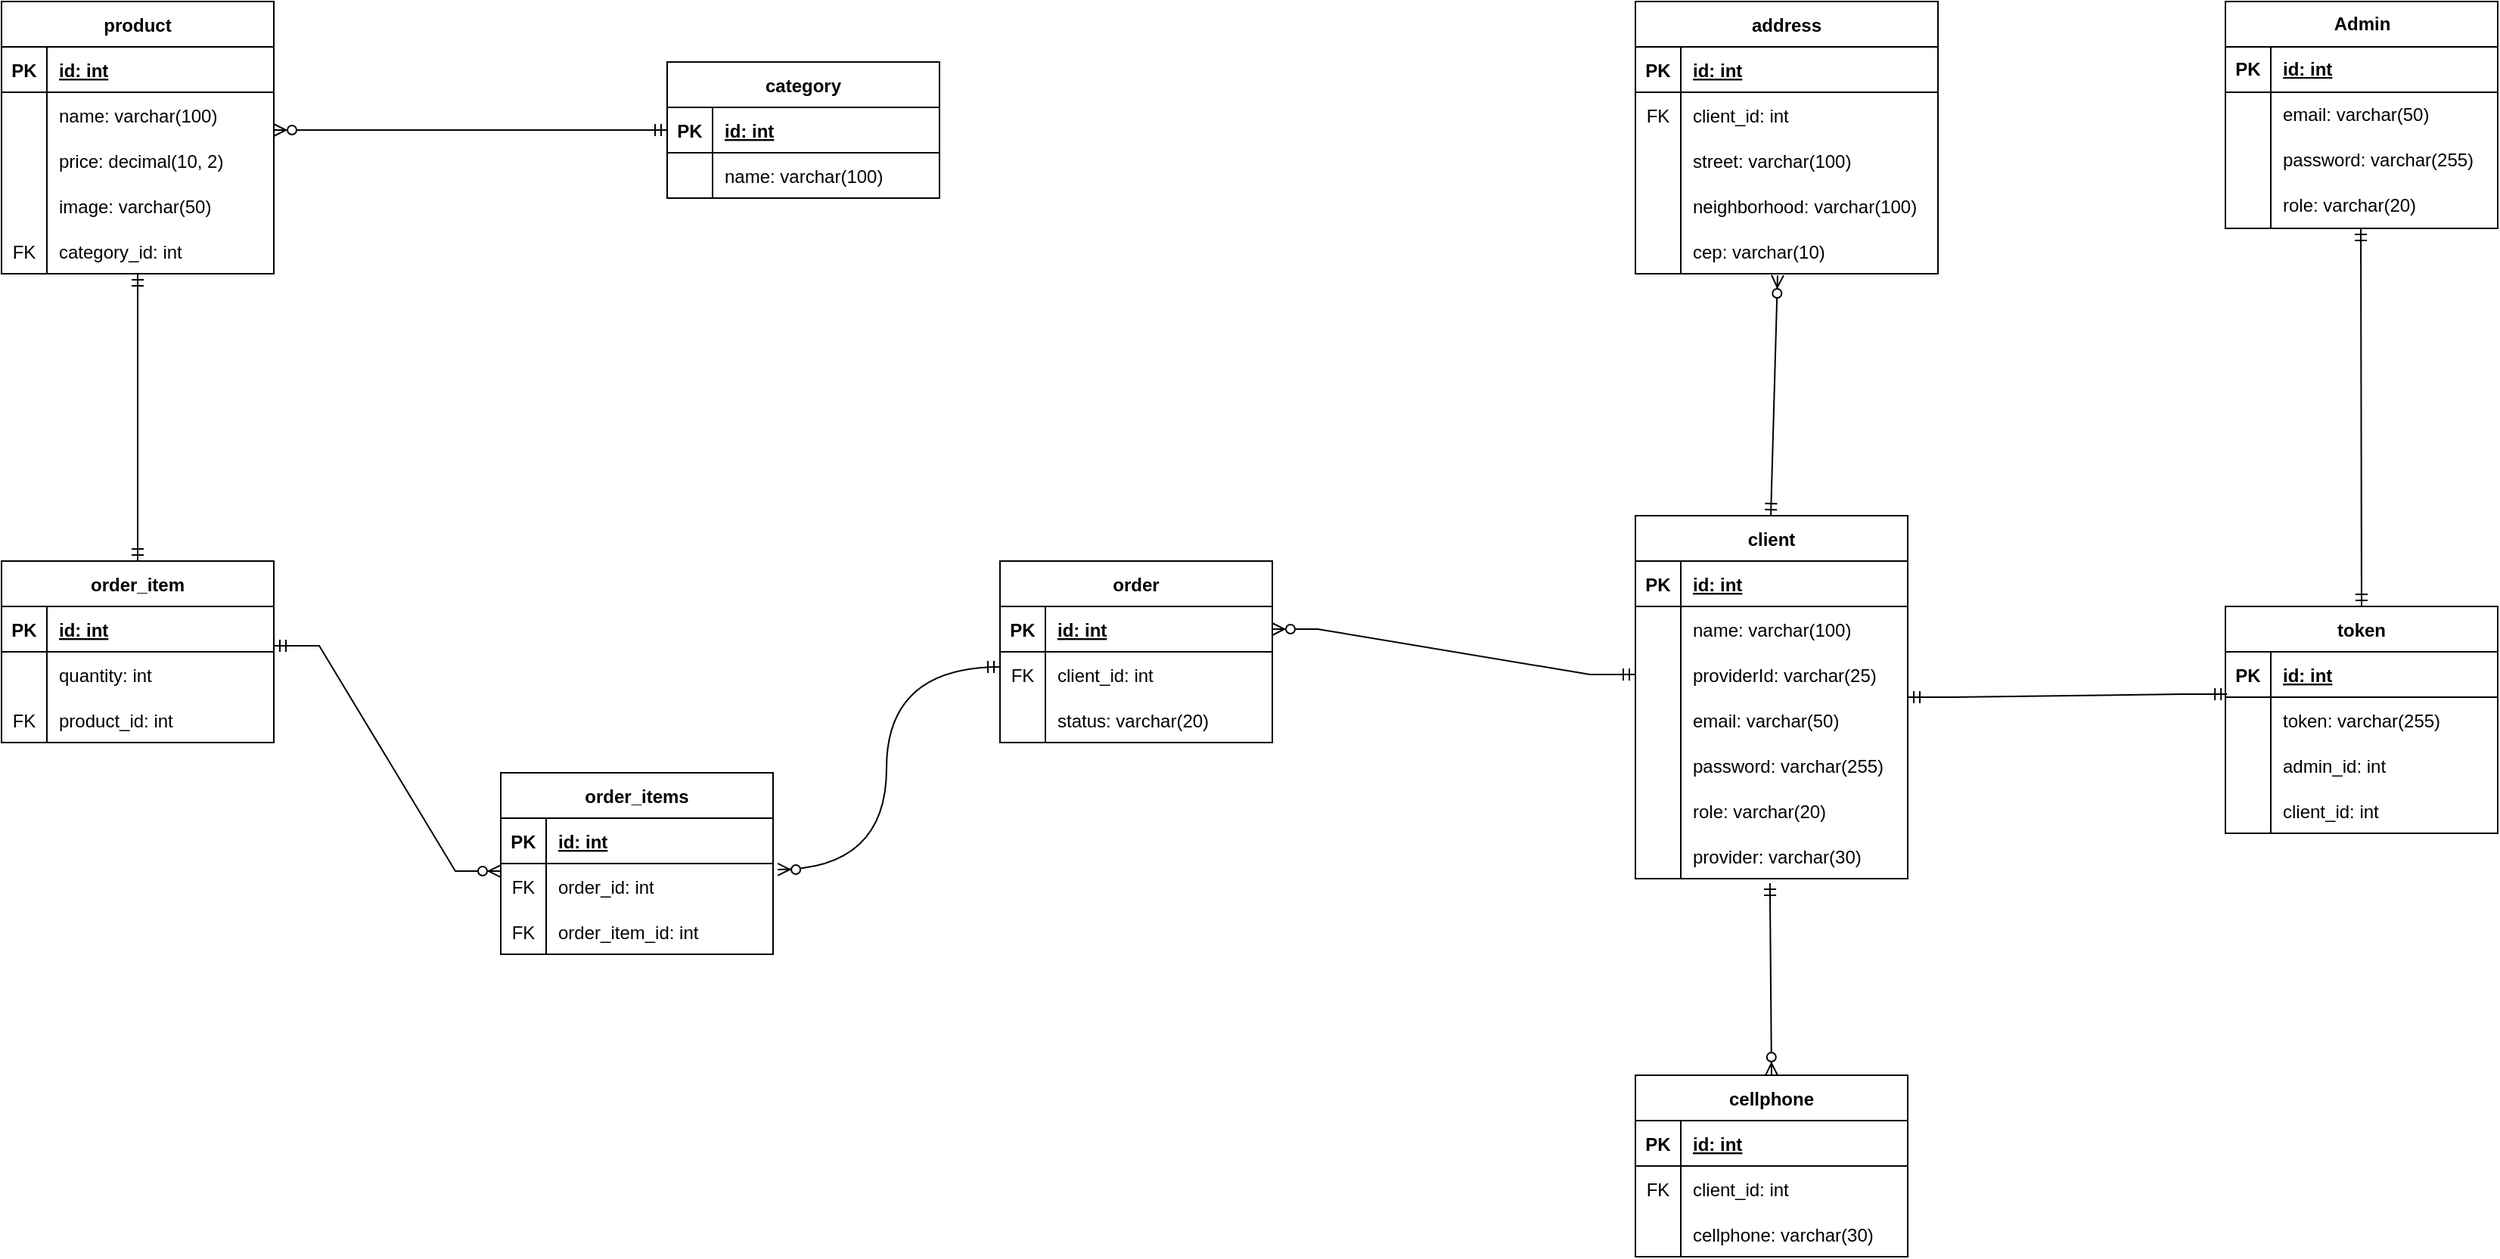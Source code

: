 <mxfile version="21.0.7" type="device"><diagram name="Page-1" id="gezLoNhb-tjD5XH3WzKL"><mxGraphModel dx="2074" dy="797" grid="1" gridSize="10" guides="1" tooltips="1" connect="1" arrows="1" fold="1" page="1" pageScale="1" pageWidth="850" pageHeight="1100" math="0" shadow="0"><root><mxCell id="0"/><mxCell id="1" parent="0"/><mxCell id="jkJOTehZVfetr9WeZ3uj-1" value="product" style="shape=table;startSize=30;container=1;collapsible=1;childLayout=tableLayout;fixedRows=1;rowLines=0;fontStyle=1;align=center;resizeLast=1;" parent="1" vertex="1"><mxGeometry x="90" y="50" width="180" height="180" as="geometry"/></mxCell><mxCell id="jkJOTehZVfetr9WeZ3uj-2" value="" style="shape=tableRow;horizontal=0;startSize=0;swimlaneHead=0;swimlaneBody=0;fillColor=none;collapsible=0;dropTarget=0;points=[[0,0.5],[1,0.5]];portConstraint=eastwest;top=0;left=0;right=0;bottom=1;" parent="jkJOTehZVfetr9WeZ3uj-1" vertex="1"><mxGeometry y="30" width="180" height="30" as="geometry"/></mxCell><mxCell id="jkJOTehZVfetr9WeZ3uj-3" value="PK" style="shape=partialRectangle;connectable=0;fillColor=none;top=0;left=0;bottom=0;right=0;fontStyle=1;overflow=hidden;" parent="jkJOTehZVfetr9WeZ3uj-2" vertex="1"><mxGeometry width="30" height="30" as="geometry"><mxRectangle width="30" height="30" as="alternateBounds"/></mxGeometry></mxCell><mxCell id="jkJOTehZVfetr9WeZ3uj-4" value="id: int" style="shape=partialRectangle;connectable=0;fillColor=none;top=0;left=0;bottom=0;right=0;align=left;spacingLeft=6;fontStyle=5;overflow=hidden;" parent="jkJOTehZVfetr9WeZ3uj-2" vertex="1"><mxGeometry x="30" width="150" height="30" as="geometry"><mxRectangle width="150" height="30" as="alternateBounds"/></mxGeometry></mxCell><mxCell id="jkJOTehZVfetr9WeZ3uj-5" value="" style="shape=tableRow;horizontal=0;startSize=0;swimlaneHead=0;swimlaneBody=0;fillColor=none;collapsible=0;dropTarget=0;points=[[0,0.5],[1,0.5]];portConstraint=eastwest;top=0;left=0;right=0;bottom=0;" parent="jkJOTehZVfetr9WeZ3uj-1" vertex="1"><mxGeometry y="60" width="180" height="30" as="geometry"/></mxCell><mxCell id="jkJOTehZVfetr9WeZ3uj-6" value="" style="shape=partialRectangle;connectable=0;fillColor=none;top=0;left=0;bottom=0;right=0;editable=1;overflow=hidden;" parent="jkJOTehZVfetr9WeZ3uj-5" vertex="1"><mxGeometry width="30" height="30" as="geometry"><mxRectangle width="30" height="30" as="alternateBounds"/></mxGeometry></mxCell><mxCell id="jkJOTehZVfetr9WeZ3uj-7" value="name: varchar(100)" style="shape=partialRectangle;connectable=0;fillColor=none;top=0;left=0;bottom=0;right=0;align=left;spacingLeft=6;overflow=hidden;" parent="jkJOTehZVfetr9WeZ3uj-5" vertex="1"><mxGeometry x="30" width="150" height="30" as="geometry"><mxRectangle width="150" height="30" as="alternateBounds"/></mxGeometry></mxCell><mxCell id="jkJOTehZVfetr9WeZ3uj-8" value="" style="shape=tableRow;horizontal=0;startSize=0;swimlaneHead=0;swimlaneBody=0;fillColor=none;collapsible=0;dropTarget=0;points=[[0,0.5],[1,0.5]];portConstraint=eastwest;top=0;left=0;right=0;bottom=0;" parent="jkJOTehZVfetr9WeZ3uj-1" vertex="1"><mxGeometry y="90" width="180" height="30" as="geometry"/></mxCell><mxCell id="jkJOTehZVfetr9WeZ3uj-9" value="" style="shape=partialRectangle;connectable=0;fillColor=none;top=0;left=0;bottom=0;right=0;editable=1;overflow=hidden;" parent="jkJOTehZVfetr9WeZ3uj-8" vertex="1"><mxGeometry width="30" height="30" as="geometry"><mxRectangle width="30" height="30" as="alternateBounds"/></mxGeometry></mxCell><mxCell id="jkJOTehZVfetr9WeZ3uj-10" value="price: decimal(10, 2)" style="shape=partialRectangle;connectable=0;fillColor=none;top=0;left=0;bottom=0;right=0;align=left;spacingLeft=6;overflow=hidden;" parent="jkJOTehZVfetr9WeZ3uj-8" vertex="1"><mxGeometry x="30" width="150" height="30" as="geometry"><mxRectangle width="150" height="30" as="alternateBounds"/></mxGeometry></mxCell><mxCell id="jkJOTehZVfetr9WeZ3uj-11" value="" style="shape=tableRow;horizontal=0;startSize=0;swimlaneHead=0;swimlaneBody=0;fillColor=none;collapsible=0;dropTarget=0;points=[[0,0.5],[1,0.5]];portConstraint=eastwest;top=0;left=0;right=0;bottom=0;" parent="jkJOTehZVfetr9WeZ3uj-1" vertex="1"><mxGeometry y="120" width="180" height="30" as="geometry"/></mxCell><mxCell id="jkJOTehZVfetr9WeZ3uj-12" value="" style="shape=partialRectangle;connectable=0;fillColor=none;top=0;left=0;bottom=0;right=0;editable=1;overflow=hidden;" parent="jkJOTehZVfetr9WeZ3uj-11" vertex="1"><mxGeometry width="30" height="30" as="geometry"><mxRectangle width="30" height="30" as="alternateBounds"/></mxGeometry></mxCell><mxCell id="jkJOTehZVfetr9WeZ3uj-13" value="image: varchar(50)" style="shape=partialRectangle;connectable=0;fillColor=none;top=0;left=0;bottom=0;right=0;align=left;spacingLeft=6;overflow=hidden;" parent="jkJOTehZVfetr9WeZ3uj-11" vertex="1"><mxGeometry x="30" width="150" height="30" as="geometry"><mxRectangle width="150" height="30" as="alternateBounds"/></mxGeometry></mxCell><mxCell id="jkJOTehZVfetr9WeZ3uj-195" value="" style="shape=tableRow;horizontal=0;startSize=0;swimlaneHead=0;swimlaneBody=0;fillColor=none;collapsible=0;dropTarget=0;points=[[0,0.5],[1,0.5]];portConstraint=eastwest;top=0;left=0;right=0;bottom=0;" parent="jkJOTehZVfetr9WeZ3uj-1" vertex="1"><mxGeometry y="150" width="180" height="30" as="geometry"/></mxCell><mxCell id="jkJOTehZVfetr9WeZ3uj-196" value="FK" style="shape=partialRectangle;connectable=0;fillColor=none;top=0;left=0;bottom=0;right=0;fontStyle=0;overflow=hidden;" parent="jkJOTehZVfetr9WeZ3uj-195" vertex="1"><mxGeometry width="30" height="30" as="geometry"><mxRectangle width="30" height="30" as="alternateBounds"/></mxGeometry></mxCell><mxCell id="jkJOTehZVfetr9WeZ3uj-197" value="category_id: int" style="shape=partialRectangle;connectable=0;fillColor=none;top=0;left=0;bottom=0;right=0;align=left;spacingLeft=6;fontStyle=0;overflow=hidden;" parent="jkJOTehZVfetr9WeZ3uj-195" vertex="1"><mxGeometry x="30" width="150" height="30" as="geometry"><mxRectangle width="150" height="30" as="alternateBounds"/></mxGeometry></mxCell><mxCell id="jkJOTehZVfetr9WeZ3uj-42" value="category" style="shape=table;startSize=30;container=1;collapsible=1;childLayout=tableLayout;fixedRows=1;rowLines=0;fontStyle=1;align=center;resizeLast=1;" parent="1" vertex="1"><mxGeometry x="530" y="90" width="180" height="90" as="geometry"/></mxCell><mxCell id="jkJOTehZVfetr9WeZ3uj-43" value="" style="shape=tableRow;horizontal=0;startSize=0;swimlaneHead=0;swimlaneBody=0;fillColor=none;collapsible=0;dropTarget=0;points=[[0,0.5],[1,0.5]];portConstraint=eastwest;top=0;left=0;right=0;bottom=1;" parent="jkJOTehZVfetr9WeZ3uj-42" vertex="1"><mxGeometry y="30" width="180" height="30" as="geometry"/></mxCell><mxCell id="jkJOTehZVfetr9WeZ3uj-44" value="PK" style="shape=partialRectangle;connectable=0;fillColor=none;top=0;left=0;bottom=0;right=0;fontStyle=1;overflow=hidden;" parent="jkJOTehZVfetr9WeZ3uj-43" vertex="1"><mxGeometry width="30" height="30" as="geometry"><mxRectangle width="30" height="30" as="alternateBounds"/></mxGeometry></mxCell><mxCell id="jkJOTehZVfetr9WeZ3uj-45" value="id: int" style="shape=partialRectangle;connectable=0;fillColor=none;top=0;left=0;bottom=0;right=0;align=left;spacingLeft=6;fontStyle=5;overflow=hidden;" parent="jkJOTehZVfetr9WeZ3uj-43" vertex="1"><mxGeometry x="30" width="150" height="30" as="geometry"><mxRectangle width="150" height="30" as="alternateBounds"/></mxGeometry></mxCell><mxCell id="jkJOTehZVfetr9WeZ3uj-46" value="" style="shape=tableRow;horizontal=0;startSize=0;swimlaneHead=0;swimlaneBody=0;fillColor=none;collapsible=0;dropTarget=0;points=[[0,0.5],[1,0.5]];portConstraint=eastwest;top=0;left=0;right=0;bottom=0;" parent="jkJOTehZVfetr9WeZ3uj-42" vertex="1"><mxGeometry y="60" width="180" height="30" as="geometry"/></mxCell><mxCell id="jkJOTehZVfetr9WeZ3uj-47" value="" style="shape=partialRectangle;connectable=0;fillColor=none;top=0;left=0;bottom=0;right=0;editable=1;overflow=hidden;" parent="jkJOTehZVfetr9WeZ3uj-46" vertex="1"><mxGeometry width="30" height="30" as="geometry"><mxRectangle width="30" height="30" as="alternateBounds"/></mxGeometry></mxCell><mxCell id="jkJOTehZVfetr9WeZ3uj-48" value="name: varchar(100)" style="shape=partialRectangle;connectable=0;fillColor=none;top=0;left=0;bottom=0;right=0;align=left;spacingLeft=6;overflow=hidden;" parent="jkJOTehZVfetr9WeZ3uj-46" vertex="1"><mxGeometry x="30" width="150" height="30" as="geometry"><mxRectangle width="150" height="30" as="alternateBounds"/></mxGeometry></mxCell><mxCell id="jkJOTehZVfetr9WeZ3uj-93" value="order_item" style="shape=table;startSize=30;container=1;collapsible=1;childLayout=tableLayout;fixedRows=1;rowLines=0;fontStyle=1;align=center;resizeLast=1;" parent="1" vertex="1"><mxGeometry x="90" y="420" width="180" height="120" as="geometry"/></mxCell><mxCell id="jkJOTehZVfetr9WeZ3uj-94" value="" style="shape=tableRow;horizontal=0;startSize=0;swimlaneHead=0;swimlaneBody=0;fillColor=none;collapsible=0;dropTarget=0;points=[[0,0.5],[1,0.5]];portConstraint=eastwest;top=0;left=0;right=0;bottom=1;" parent="jkJOTehZVfetr9WeZ3uj-93" vertex="1"><mxGeometry y="30" width="180" height="30" as="geometry"/></mxCell><mxCell id="jkJOTehZVfetr9WeZ3uj-95" value="PK" style="shape=partialRectangle;connectable=0;fillColor=none;top=0;left=0;bottom=0;right=0;fontStyle=1;overflow=hidden;" parent="jkJOTehZVfetr9WeZ3uj-94" vertex="1"><mxGeometry width="30" height="30" as="geometry"><mxRectangle width="30" height="30" as="alternateBounds"/></mxGeometry></mxCell><mxCell id="jkJOTehZVfetr9WeZ3uj-96" value="id: int" style="shape=partialRectangle;connectable=0;fillColor=none;top=0;left=0;bottom=0;right=0;align=left;spacingLeft=6;fontStyle=5;overflow=hidden;" parent="jkJOTehZVfetr9WeZ3uj-94" vertex="1"><mxGeometry x="30" width="150" height="30" as="geometry"><mxRectangle width="150" height="30" as="alternateBounds"/></mxGeometry></mxCell><mxCell id="jkJOTehZVfetr9WeZ3uj-97" value="" style="shape=tableRow;horizontal=0;startSize=0;swimlaneHead=0;swimlaneBody=0;fillColor=none;collapsible=0;dropTarget=0;points=[[0,0.5],[1,0.5]];portConstraint=eastwest;top=0;left=0;right=0;bottom=0;" parent="jkJOTehZVfetr9WeZ3uj-93" vertex="1"><mxGeometry y="60" width="180" height="30" as="geometry"/></mxCell><mxCell id="jkJOTehZVfetr9WeZ3uj-98" value="" style="shape=partialRectangle;connectable=0;fillColor=none;top=0;left=0;bottom=0;right=0;editable=1;overflow=hidden;" parent="jkJOTehZVfetr9WeZ3uj-97" vertex="1"><mxGeometry width="30" height="30" as="geometry"><mxRectangle width="30" height="30" as="alternateBounds"/></mxGeometry></mxCell><mxCell id="jkJOTehZVfetr9WeZ3uj-99" value="quantity: int" style="shape=partialRectangle;connectable=0;fillColor=none;top=0;left=0;bottom=0;right=0;align=left;spacingLeft=6;overflow=hidden;" parent="jkJOTehZVfetr9WeZ3uj-97" vertex="1"><mxGeometry x="30" width="150" height="30" as="geometry"><mxRectangle width="150" height="30" as="alternateBounds"/></mxGeometry></mxCell><mxCell id="jkJOTehZVfetr9WeZ3uj-100" value="" style="shape=tableRow;horizontal=0;startSize=0;swimlaneHead=0;swimlaneBody=0;fillColor=none;collapsible=0;dropTarget=0;points=[[0,0.5],[1,0.5]];portConstraint=eastwest;top=0;left=0;right=0;bottom=0;" parent="jkJOTehZVfetr9WeZ3uj-93" vertex="1"><mxGeometry y="90" width="180" height="30" as="geometry"/></mxCell><mxCell id="jkJOTehZVfetr9WeZ3uj-101" value="FK" style="shape=partialRectangle;connectable=0;fillColor=none;top=0;left=0;bottom=0;right=0;editable=1;overflow=hidden;" parent="jkJOTehZVfetr9WeZ3uj-100" vertex="1"><mxGeometry width="30" height="30" as="geometry"><mxRectangle width="30" height="30" as="alternateBounds"/></mxGeometry></mxCell><mxCell id="jkJOTehZVfetr9WeZ3uj-102" value="product_id: int" style="shape=partialRectangle;connectable=0;fillColor=none;top=0;left=0;bottom=0;right=0;align=left;spacingLeft=6;overflow=hidden;" parent="jkJOTehZVfetr9WeZ3uj-100" vertex="1"><mxGeometry x="30" width="150" height="30" as="geometry"><mxRectangle width="150" height="30" as="alternateBounds"/></mxGeometry></mxCell><mxCell id="jkJOTehZVfetr9WeZ3uj-106" value="" style="fontSize=12;html=1;endArrow=ERmandOne;startArrow=ERmandOne;rounded=0;entryX=0.5;entryY=0;entryDx=0;entryDy=0;" parent="1" target="jkJOTehZVfetr9WeZ3uj-93" edge="1"><mxGeometry width="100" height="100" relative="1" as="geometry"><mxPoint x="180" y="230" as="sourcePoint"/><mxPoint x="210" y="360" as="targetPoint"/></mxGeometry></mxCell><mxCell id="jkJOTehZVfetr9WeZ3uj-107" value="order" style="shape=table;startSize=30;container=1;collapsible=1;childLayout=tableLayout;fixedRows=1;rowLines=0;fontStyle=1;align=center;resizeLast=1;" parent="1" vertex="1"><mxGeometry x="750" y="420" width="180" height="120" as="geometry"/></mxCell><mxCell id="jkJOTehZVfetr9WeZ3uj-108" value="" style="shape=tableRow;horizontal=0;startSize=0;swimlaneHead=0;swimlaneBody=0;fillColor=none;collapsible=0;dropTarget=0;points=[[0,0.5],[1,0.5]];portConstraint=eastwest;top=0;left=0;right=0;bottom=1;" parent="jkJOTehZVfetr9WeZ3uj-107" vertex="1"><mxGeometry y="30" width="180" height="30" as="geometry"/></mxCell><mxCell id="jkJOTehZVfetr9WeZ3uj-109" value="PK" style="shape=partialRectangle;connectable=0;fillColor=none;top=0;left=0;bottom=0;right=0;fontStyle=1;overflow=hidden;" parent="jkJOTehZVfetr9WeZ3uj-108" vertex="1"><mxGeometry width="30" height="30" as="geometry"><mxRectangle width="30" height="30" as="alternateBounds"/></mxGeometry></mxCell><mxCell id="jkJOTehZVfetr9WeZ3uj-110" value="id: int" style="shape=partialRectangle;connectable=0;fillColor=none;top=0;left=0;bottom=0;right=0;align=left;spacingLeft=6;fontStyle=5;overflow=hidden;" parent="jkJOTehZVfetr9WeZ3uj-108" vertex="1"><mxGeometry x="30" width="150" height="30" as="geometry"><mxRectangle width="150" height="30" as="alternateBounds"/></mxGeometry></mxCell><mxCell id="jkJOTehZVfetr9WeZ3uj-111" value="" style="shape=tableRow;horizontal=0;startSize=0;swimlaneHead=0;swimlaneBody=0;fillColor=none;collapsible=0;dropTarget=0;points=[[0,0.5],[1,0.5]];portConstraint=eastwest;top=0;left=0;right=0;bottom=0;" parent="jkJOTehZVfetr9WeZ3uj-107" vertex="1"><mxGeometry y="60" width="180" height="30" as="geometry"/></mxCell><mxCell id="jkJOTehZVfetr9WeZ3uj-112" value="FK" style="shape=partialRectangle;connectable=0;fillColor=none;top=0;left=0;bottom=0;right=0;editable=1;overflow=hidden;" parent="jkJOTehZVfetr9WeZ3uj-111" vertex="1"><mxGeometry width="30" height="30" as="geometry"><mxRectangle width="30" height="30" as="alternateBounds"/></mxGeometry></mxCell><mxCell id="jkJOTehZVfetr9WeZ3uj-113" value="client_id: int" style="shape=partialRectangle;connectable=0;fillColor=none;top=0;left=0;bottom=0;right=0;align=left;spacingLeft=6;overflow=hidden;" parent="jkJOTehZVfetr9WeZ3uj-111" vertex="1"><mxGeometry x="30" width="150" height="30" as="geometry"><mxRectangle width="150" height="30" as="alternateBounds"/></mxGeometry></mxCell><mxCell id="jkJOTehZVfetr9WeZ3uj-114" value="" style="shape=tableRow;horizontal=0;startSize=0;swimlaneHead=0;swimlaneBody=0;fillColor=none;collapsible=0;dropTarget=0;points=[[0,0.5],[1,0.5]];portConstraint=eastwest;top=0;left=0;right=0;bottom=0;" parent="jkJOTehZVfetr9WeZ3uj-107" vertex="1"><mxGeometry y="90" width="180" height="30" as="geometry"/></mxCell><mxCell id="jkJOTehZVfetr9WeZ3uj-115" value="" style="shape=partialRectangle;connectable=0;fillColor=none;top=0;left=0;bottom=0;right=0;editable=1;overflow=hidden;" parent="jkJOTehZVfetr9WeZ3uj-114" vertex="1"><mxGeometry width="30" height="30" as="geometry"><mxRectangle width="30" height="30" as="alternateBounds"/></mxGeometry></mxCell><mxCell id="jkJOTehZVfetr9WeZ3uj-116" value="status: varchar(20)" style="shape=partialRectangle;connectable=0;fillColor=none;top=0;left=0;bottom=0;right=0;align=left;spacingLeft=6;overflow=hidden;" parent="jkJOTehZVfetr9WeZ3uj-114" vertex="1"><mxGeometry x="30" width="150" height="30" as="geometry"><mxRectangle width="150" height="30" as="alternateBounds"/></mxGeometry></mxCell><mxCell id="jkJOTehZVfetr9WeZ3uj-123" value="" style="fontSize=12;html=1;endArrow=ERzeroToMany;startArrow=ERmandOne;rounded=0;exitX=0;exitY=0.5;exitDx=0;exitDy=0;" parent="1" source="jkJOTehZVfetr9WeZ3uj-43" edge="1"><mxGeometry width="100" height="100" relative="1" as="geometry"><mxPoint x="390" y="200" as="sourcePoint"/><mxPoint x="270" y="135" as="targetPoint"/></mxGeometry></mxCell><mxCell id="jkJOTehZVfetr9WeZ3uj-124" value="order_items" style="shape=table;startSize=30;container=1;collapsible=1;childLayout=tableLayout;fixedRows=1;rowLines=0;fontStyle=1;align=center;resizeLast=1;" parent="1" vertex="1"><mxGeometry x="420" y="560" width="180" height="120" as="geometry"/></mxCell><mxCell id="jkJOTehZVfetr9WeZ3uj-125" value="" style="shape=tableRow;horizontal=0;startSize=0;swimlaneHead=0;swimlaneBody=0;fillColor=none;collapsible=0;dropTarget=0;points=[[0,0.5],[1,0.5]];portConstraint=eastwest;top=0;left=0;right=0;bottom=1;" parent="jkJOTehZVfetr9WeZ3uj-124" vertex="1"><mxGeometry y="30" width="180" height="30" as="geometry"/></mxCell><mxCell id="jkJOTehZVfetr9WeZ3uj-126" value="PK" style="shape=partialRectangle;connectable=0;fillColor=none;top=0;left=0;bottom=0;right=0;fontStyle=1;overflow=hidden;" parent="jkJOTehZVfetr9WeZ3uj-125" vertex="1"><mxGeometry width="30" height="30" as="geometry"><mxRectangle width="30" height="30" as="alternateBounds"/></mxGeometry></mxCell><mxCell id="jkJOTehZVfetr9WeZ3uj-127" value="id: int" style="shape=partialRectangle;connectable=0;fillColor=none;top=0;left=0;bottom=0;right=0;align=left;spacingLeft=6;fontStyle=5;overflow=hidden;" parent="jkJOTehZVfetr9WeZ3uj-125" vertex="1"><mxGeometry x="30" width="150" height="30" as="geometry"><mxRectangle width="150" height="30" as="alternateBounds"/></mxGeometry></mxCell><mxCell id="jkJOTehZVfetr9WeZ3uj-128" value="" style="shape=tableRow;horizontal=0;startSize=0;swimlaneHead=0;swimlaneBody=0;fillColor=none;collapsible=0;dropTarget=0;points=[[0,0.5],[1,0.5]];portConstraint=eastwest;top=0;left=0;right=0;bottom=0;" parent="jkJOTehZVfetr9WeZ3uj-124" vertex="1"><mxGeometry y="60" width="180" height="30" as="geometry"/></mxCell><mxCell id="jkJOTehZVfetr9WeZ3uj-129" value="FK" style="shape=partialRectangle;connectable=0;fillColor=none;top=0;left=0;bottom=0;right=0;editable=1;overflow=hidden;" parent="jkJOTehZVfetr9WeZ3uj-128" vertex="1"><mxGeometry width="30" height="30" as="geometry"><mxRectangle width="30" height="30" as="alternateBounds"/></mxGeometry></mxCell><mxCell id="jkJOTehZVfetr9WeZ3uj-130" value="order_id: int" style="shape=partialRectangle;connectable=0;fillColor=none;top=0;left=0;bottom=0;right=0;align=left;spacingLeft=6;overflow=hidden;" parent="jkJOTehZVfetr9WeZ3uj-128" vertex="1"><mxGeometry x="30" width="150" height="30" as="geometry"><mxRectangle width="150" height="30" as="alternateBounds"/></mxGeometry></mxCell><mxCell id="jkJOTehZVfetr9WeZ3uj-131" value="" style="shape=tableRow;horizontal=0;startSize=0;swimlaneHead=0;swimlaneBody=0;fillColor=none;collapsible=0;dropTarget=0;points=[[0,0.5],[1,0.5]];portConstraint=eastwest;top=0;left=0;right=0;bottom=0;" parent="jkJOTehZVfetr9WeZ3uj-124" vertex="1"><mxGeometry y="90" width="180" height="30" as="geometry"/></mxCell><mxCell id="jkJOTehZVfetr9WeZ3uj-132" value="FK" style="shape=partialRectangle;connectable=0;fillColor=none;top=0;left=0;bottom=0;right=0;editable=1;overflow=hidden;" parent="jkJOTehZVfetr9WeZ3uj-131" vertex="1"><mxGeometry width="30" height="30" as="geometry"><mxRectangle width="30" height="30" as="alternateBounds"/></mxGeometry></mxCell><mxCell id="jkJOTehZVfetr9WeZ3uj-133" value="order_item_id: int" style="shape=partialRectangle;connectable=0;fillColor=none;top=0;left=0;bottom=0;right=0;align=left;spacingLeft=6;overflow=hidden;" parent="jkJOTehZVfetr9WeZ3uj-131" vertex="1"><mxGeometry x="30" width="150" height="30" as="geometry"><mxRectangle width="150" height="30" as="alternateBounds"/></mxGeometry></mxCell><mxCell id="jkJOTehZVfetr9WeZ3uj-137" value="" style="edgeStyle=entityRelationEdgeStyle;fontSize=12;html=1;endArrow=ERzeroToMany;startArrow=ERmandOne;rounded=0;entryX=0;entryY=0.167;entryDx=0;entryDy=0;entryPerimeter=0;exitX=1;exitY=-0.133;exitDx=0;exitDy=0;exitPerimeter=0;" parent="1" source="jkJOTehZVfetr9WeZ3uj-97" target="jkJOTehZVfetr9WeZ3uj-128" edge="1"><mxGeometry width="100" height="100" relative="1" as="geometry"><mxPoint x="310" y="480" as="sourcePoint"/><mxPoint x="370" y="380" as="targetPoint"/></mxGeometry></mxCell><mxCell id="jkJOTehZVfetr9WeZ3uj-139" value="client" style="shape=table;startSize=30;container=1;collapsible=1;childLayout=tableLayout;fixedRows=1;rowLines=0;fontStyle=1;align=center;resizeLast=1;" parent="1" vertex="1"><mxGeometry x="1170" y="390" width="180" height="240" as="geometry"/></mxCell><mxCell id="jkJOTehZVfetr9WeZ3uj-140" value="" style="shape=tableRow;horizontal=0;startSize=0;swimlaneHead=0;swimlaneBody=0;fillColor=none;collapsible=0;dropTarget=0;points=[[0,0.5],[1,0.5]];portConstraint=eastwest;top=0;left=0;right=0;bottom=1;" parent="jkJOTehZVfetr9WeZ3uj-139" vertex="1"><mxGeometry y="30" width="180" height="30" as="geometry"/></mxCell><mxCell id="jkJOTehZVfetr9WeZ3uj-141" value="PK" style="shape=partialRectangle;connectable=0;fillColor=none;top=0;left=0;bottom=0;right=0;fontStyle=1;overflow=hidden;" parent="jkJOTehZVfetr9WeZ3uj-140" vertex="1"><mxGeometry width="30" height="30" as="geometry"><mxRectangle width="30" height="30" as="alternateBounds"/></mxGeometry></mxCell><mxCell id="jkJOTehZVfetr9WeZ3uj-142" value="id: int" style="shape=partialRectangle;connectable=0;fillColor=none;top=0;left=0;bottom=0;right=0;align=left;spacingLeft=6;fontStyle=5;overflow=hidden;" parent="jkJOTehZVfetr9WeZ3uj-140" vertex="1"><mxGeometry x="30" width="150" height="30" as="geometry"><mxRectangle width="150" height="30" as="alternateBounds"/></mxGeometry></mxCell><mxCell id="jkJOTehZVfetr9WeZ3uj-143" value="" style="shape=tableRow;horizontal=0;startSize=0;swimlaneHead=0;swimlaneBody=0;fillColor=none;collapsible=0;dropTarget=0;points=[[0,0.5],[1,0.5]];portConstraint=eastwest;top=0;left=0;right=0;bottom=0;" parent="jkJOTehZVfetr9WeZ3uj-139" vertex="1"><mxGeometry y="60" width="180" height="30" as="geometry"/></mxCell><mxCell id="jkJOTehZVfetr9WeZ3uj-144" value="" style="shape=partialRectangle;connectable=0;fillColor=none;top=0;left=0;bottom=0;right=0;editable=1;overflow=hidden;" parent="jkJOTehZVfetr9WeZ3uj-143" vertex="1"><mxGeometry width="30" height="30" as="geometry"><mxRectangle width="30" height="30" as="alternateBounds"/></mxGeometry></mxCell><mxCell id="jkJOTehZVfetr9WeZ3uj-145" value="name: varchar(100)" style="shape=partialRectangle;connectable=0;fillColor=none;top=0;left=0;bottom=0;right=0;align=left;spacingLeft=6;overflow=hidden;" parent="jkJOTehZVfetr9WeZ3uj-143" vertex="1"><mxGeometry x="30" width="150" height="30" as="geometry"><mxRectangle width="150" height="30" as="alternateBounds"/></mxGeometry></mxCell><mxCell id="jkJOTehZVfetr9WeZ3uj-160" value="" style="shape=tableRow;horizontal=0;startSize=0;swimlaneHead=0;swimlaneBody=0;fillColor=none;collapsible=0;dropTarget=0;points=[[0,0.5],[1,0.5]];portConstraint=eastwest;top=0;left=0;right=0;bottom=0;" parent="jkJOTehZVfetr9WeZ3uj-139" vertex="1"><mxGeometry y="90" width="180" height="30" as="geometry"/></mxCell><mxCell id="jkJOTehZVfetr9WeZ3uj-161" value="" style="shape=partialRectangle;connectable=0;fillColor=none;top=0;left=0;bottom=0;right=0;editable=1;overflow=hidden;" parent="jkJOTehZVfetr9WeZ3uj-160" vertex="1"><mxGeometry width="30" height="30" as="geometry"><mxRectangle width="30" height="30" as="alternateBounds"/></mxGeometry></mxCell><mxCell id="jkJOTehZVfetr9WeZ3uj-162" value="providerId: varchar(25)" style="shape=partialRectangle;connectable=0;fillColor=none;top=0;left=0;bottom=0;right=0;align=left;spacingLeft=6;overflow=hidden;" parent="jkJOTehZVfetr9WeZ3uj-160" vertex="1"><mxGeometry x="30" width="150" height="30" as="geometry"><mxRectangle width="150" height="30" as="alternateBounds"/></mxGeometry></mxCell><mxCell id="jkJOTehZVfetr9WeZ3uj-146" value="" style="shape=tableRow;horizontal=0;startSize=0;swimlaneHead=0;swimlaneBody=0;fillColor=none;collapsible=0;dropTarget=0;points=[[0,0.5],[1,0.5]];portConstraint=eastwest;top=0;left=0;right=0;bottom=0;" parent="jkJOTehZVfetr9WeZ3uj-139" vertex="1"><mxGeometry y="120" width="180" height="30" as="geometry"/></mxCell><mxCell id="jkJOTehZVfetr9WeZ3uj-147" value="" style="shape=partialRectangle;connectable=0;fillColor=none;top=0;left=0;bottom=0;right=0;editable=1;overflow=hidden;" parent="jkJOTehZVfetr9WeZ3uj-146" vertex="1"><mxGeometry width="30" height="30" as="geometry"><mxRectangle width="30" height="30" as="alternateBounds"/></mxGeometry></mxCell><mxCell id="jkJOTehZVfetr9WeZ3uj-148" value="email: varchar(50)" style="shape=partialRectangle;connectable=0;fillColor=none;top=0;left=0;bottom=0;right=0;align=left;spacingLeft=6;overflow=hidden;" parent="jkJOTehZVfetr9WeZ3uj-146" vertex="1"><mxGeometry x="30" width="150" height="30" as="geometry"><mxRectangle width="150" height="30" as="alternateBounds"/></mxGeometry></mxCell><mxCell id="jkJOTehZVfetr9WeZ3uj-149" value="" style="shape=tableRow;horizontal=0;startSize=0;swimlaneHead=0;swimlaneBody=0;fillColor=none;collapsible=0;dropTarget=0;points=[[0,0.5],[1,0.5]];portConstraint=eastwest;top=0;left=0;right=0;bottom=0;" parent="jkJOTehZVfetr9WeZ3uj-139" vertex="1"><mxGeometry y="150" width="180" height="30" as="geometry"/></mxCell><mxCell id="jkJOTehZVfetr9WeZ3uj-150" value="" style="shape=partialRectangle;connectable=0;fillColor=none;top=0;left=0;bottom=0;right=0;editable=1;overflow=hidden;" parent="jkJOTehZVfetr9WeZ3uj-149" vertex="1"><mxGeometry width="30" height="30" as="geometry"><mxRectangle width="30" height="30" as="alternateBounds"/></mxGeometry></mxCell><mxCell id="jkJOTehZVfetr9WeZ3uj-151" value="password: varchar(255)" style="shape=partialRectangle;connectable=0;fillColor=none;top=0;left=0;bottom=0;right=0;align=left;spacingLeft=6;overflow=hidden;" parent="jkJOTehZVfetr9WeZ3uj-149" vertex="1"><mxGeometry x="30" width="150" height="30" as="geometry"><mxRectangle width="150" height="30" as="alternateBounds"/></mxGeometry></mxCell><mxCell id="Y65SKYdrppz_un_vuVhd-15" value="" style="shape=tableRow;horizontal=0;startSize=0;swimlaneHead=0;swimlaneBody=0;fillColor=none;collapsible=0;dropTarget=0;points=[[0,0.5],[1,0.5]];portConstraint=eastwest;top=0;left=0;right=0;bottom=0;" parent="jkJOTehZVfetr9WeZ3uj-139" vertex="1"><mxGeometry y="180" width="180" height="30" as="geometry"/></mxCell><mxCell id="Y65SKYdrppz_un_vuVhd-16" value="" style="shape=partialRectangle;connectable=0;fillColor=none;top=0;left=0;bottom=0;right=0;editable=1;overflow=hidden;" parent="Y65SKYdrppz_un_vuVhd-15" vertex="1"><mxGeometry width="30" height="30" as="geometry"><mxRectangle width="30" height="30" as="alternateBounds"/></mxGeometry></mxCell><mxCell id="Y65SKYdrppz_un_vuVhd-17" value="role: varchar(20)" style="shape=partialRectangle;connectable=0;fillColor=none;top=0;left=0;bottom=0;right=0;align=left;spacingLeft=6;overflow=hidden;" parent="Y65SKYdrppz_un_vuVhd-15" vertex="1"><mxGeometry x="30" width="150" height="30" as="geometry"><mxRectangle width="150" height="30" as="alternateBounds"/></mxGeometry></mxCell><mxCell id="jkJOTehZVfetr9WeZ3uj-164" value="" style="shape=tableRow;horizontal=0;startSize=0;swimlaneHead=0;swimlaneBody=0;fillColor=none;collapsible=0;dropTarget=0;points=[[0,0.5],[1,0.5]];portConstraint=eastwest;top=0;left=0;right=0;bottom=0;" parent="jkJOTehZVfetr9WeZ3uj-139" vertex="1"><mxGeometry y="210" width="180" height="30" as="geometry"/></mxCell><mxCell id="jkJOTehZVfetr9WeZ3uj-165" value="" style="shape=partialRectangle;connectable=0;fillColor=none;top=0;left=0;bottom=0;right=0;editable=1;overflow=hidden;" parent="jkJOTehZVfetr9WeZ3uj-164" vertex="1"><mxGeometry width="30" height="30" as="geometry"><mxRectangle width="30" height="30" as="alternateBounds"/></mxGeometry></mxCell><mxCell id="jkJOTehZVfetr9WeZ3uj-166" value="provider: varchar(30)" style="shape=partialRectangle;connectable=0;fillColor=none;top=0;left=0;bottom=0;right=0;align=left;spacingLeft=6;overflow=hidden;" parent="jkJOTehZVfetr9WeZ3uj-164" vertex="1"><mxGeometry x="30" width="150" height="30" as="geometry"><mxRectangle width="150" height="30" as="alternateBounds"/></mxGeometry></mxCell><mxCell id="G94xHZr9-VFKCpP7ACbd-2" value="" style="fontSize=12;html=1;endArrow=ERzeroToMany;startArrow=ERmandOne;rounded=0;entryX=1.017;entryY=0.133;entryDx=0;entryDy=0;entryPerimeter=0;exitX=0;exitY=0.333;exitDx=0;exitDy=0;exitPerimeter=0;edgeStyle=orthogonalEdgeStyle;curved=1;" parent="1" source="jkJOTehZVfetr9WeZ3uj-111" target="jkJOTehZVfetr9WeZ3uj-128" edge="1"><mxGeometry width="100" height="100" relative="1" as="geometry"><mxPoint x="570" y="552.5" as="sourcePoint"/><mxPoint x="610" y="330" as="targetPoint"/></mxGeometry></mxCell><mxCell id="G94xHZr9-VFKCpP7ACbd-3" value="" style="edgeStyle=entityRelationEdgeStyle;fontSize=12;html=1;endArrow=ERzeroToMany;startArrow=ERmandOne;rounded=0;exitX=0;exitY=0.5;exitDx=0;exitDy=0;" parent="1" source="jkJOTehZVfetr9WeZ3uj-160" target="jkJOTehZVfetr9WeZ3uj-108" edge="1"><mxGeometry width="100" height="100" relative="1" as="geometry"><mxPoint x="970" y="505" as="sourcePoint"/><mxPoint x="1120" y="350" as="targetPoint"/></mxGeometry></mxCell><mxCell id="kloegmuPQo2oF9CaFxaB-1" value="token" style="shape=table;startSize=30;container=1;collapsible=1;childLayout=tableLayout;fixedRows=1;rowLines=0;fontStyle=1;align=center;resizeLast=1;" parent="1" vertex="1"><mxGeometry x="1560" y="450" width="180" height="150" as="geometry"/></mxCell><mxCell id="kloegmuPQo2oF9CaFxaB-2" value="" style="shape=tableRow;horizontal=0;startSize=0;swimlaneHead=0;swimlaneBody=0;fillColor=none;collapsible=0;dropTarget=0;points=[[0,0.5],[1,0.5]];portConstraint=eastwest;top=0;left=0;right=0;bottom=1;" parent="kloegmuPQo2oF9CaFxaB-1" vertex="1"><mxGeometry y="30" width="180" height="30" as="geometry"/></mxCell><mxCell id="kloegmuPQo2oF9CaFxaB-3" value="PK" style="shape=partialRectangle;connectable=0;fillColor=none;top=0;left=0;bottom=0;right=0;fontStyle=1;overflow=hidden;" parent="kloegmuPQo2oF9CaFxaB-2" vertex="1"><mxGeometry width="30" height="30" as="geometry"><mxRectangle width="30" height="30" as="alternateBounds"/></mxGeometry></mxCell><mxCell id="kloegmuPQo2oF9CaFxaB-4" value="id: int" style="shape=partialRectangle;connectable=0;fillColor=none;top=0;left=0;bottom=0;right=0;align=left;spacingLeft=6;fontStyle=5;overflow=hidden;" parent="kloegmuPQo2oF9CaFxaB-2" vertex="1"><mxGeometry x="30" width="150" height="30" as="geometry"><mxRectangle width="150" height="30" as="alternateBounds"/></mxGeometry></mxCell><mxCell id="kloegmuPQo2oF9CaFxaB-5" value="" style="shape=tableRow;horizontal=0;startSize=0;swimlaneHead=0;swimlaneBody=0;fillColor=none;collapsible=0;dropTarget=0;points=[[0,0.5],[1,0.5]];portConstraint=eastwest;top=0;left=0;right=0;bottom=0;" parent="kloegmuPQo2oF9CaFxaB-1" vertex="1"><mxGeometry y="60" width="180" height="30" as="geometry"/></mxCell><mxCell id="kloegmuPQo2oF9CaFxaB-6" value="" style="shape=partialRectangle;connectable=0;fillColor=none;top=0;left=0;bottom=0;right=0;editable=1;overflow=hidden;" parent="kloegmuPQo2oF9CaFxaB-5" vertex="1"><mxGeometry width="30" height="30" as="geometry"><mxRectangle width="30" height="30" as="alternateBounds"/></mxGeometry></mxCell><mxCell id="kloegmuPQo2oF9CaFxaB-7" value="token: varchar(255)" style="shape=partialRectangle;connectable=0;fillColor=none;top=0;left=0;bottom=0;right=0;align=left;spacingLeft=6;overflow=hidden;" parent="kloegmuPQo2oF9CaFxaB-5" vertex="1"><mxGeometry x="30" width="150" height="30" as="geometry"><mxRectangle width="150" height="30" as="alternateBounds"/></mxGeometry></mxCell><mxCell id="DfRZWtHnhPAoA-EQ_ke0-7" value="" style="shape=tableRow;horizontal=0;startSize=0;swimlaneHead=0;swimlaneBody=0;fillColor=none;collapsible=0;dropTarget=0;points=[[0,0.5],[1,0.5]];portConstraint=eastwest;top=0;left=0;right=0;bottom=0;" vertex="1" parent="kloegmuPQo2oF9CaFxaB-1"><mxGeometry y="90" width="180" height="30" as="geometry"/></mxCell><mxCell id="DfRZWtHnhPAoA-EQ_ke0-8" value="" style="shape=partialRectangle;connectable=0;fillColor=none;top=0;left=0;bottom=0;right=0;editable=1;overflow=hidden;" vertex="1" parent="DfRZWtHnhPAoA-EQ_ke0-7"><mxGeometry width="30" height="30" as="geometry"><mxRectangle width="30" height="30" as="alternateBounds"/></mxGeometry></mxCell><mxCell id="DfRZWtHnhPAoA-EQ_ke0-9" value="admin_id: int" style="shape=partialRectangle;connectable=0;fillColor=none;top=0;left=0;bottom=0;right=0;align=left;spacingLeft=6;overflow=hidden;" vertex="1" parent="DfRZWtHnhPAoA-EQ_ke0-7"><mxGeometry x="30" width="150" height="30" as="geometry"><mxRectangle width="150" height="30" as="alternateBounds"/></mxGeometry></mxCell><mxCell id="DfRZWtHnhPAoA-EQ_ke0-2" value="" style="shape=tableRow;horizontal=0;startSize=0;swimlaneHead=0;swimlaneBody=0;fillColor=none;collapsible=0;dropTarget=0;points=[[0,0.5],[1,0.5]];portConstraint=eastwest;top=0;left=0;right=0;bottom=0;" vertex="1" parent="kloegmuPQo2oF9CaFxaB-1"><mxGeometry y="120" width="180" height="30" as="geometry"/></mxCell><mxCell id="DfRZWtHnhPAoA-EQ_ke0-3" value="" style="shape=partialRectangle;connectable=0;fillColor=none;top=0;left=0;bottom=0;right=0;editable=1;overflow=hidden;" vertex="1" parent="DfRZWtHnhPAoA-EQ_ke0-2"><mxGeometry width="30" height="30" as="geometry"><mxRectangle width="30" height="30" as="alternateBounds"/></mxGeometry></mxCell><mxCell id="DfRZWtHnhPAoA-EQ_ke0-4" value="client_id: int" style="shape=partialRectangle;connectable=0;fillColor=none;top=0;left=0;bottom=0;right=0;align=left;spacingLeft=6;overflow=hidden;" vertex="1" parent="DfRZWtHnhPAoA-EQ_ke0-2"><mxGeometry x="30" width="150" height="30" as="geometry"><mxRectangle width="150" height="30" as="alternateBounds"/></mxGeometry></mxCell><mxCell id="kloegmuPQo2oF9CaFxaB-14" value="" style="edgeStyle=entityRelationEdgeStyle;fontSize=12;html=1;endArrow=ERmandOne;startArrow=ERmandOne;rounded=0;entryX=0.006;entryY=0.933;entryDx=0;entryDy=0;entryPerimeter=0;" parent="1" target="kloegmuPQo2oF9CaFxaB-2" edge="1"><mxGeometry width="100" height="100" relative="1" as="geometry"><mxPoint x="1350" y="510" as="sourcePoint"/><mxPoint x="1450" y="410" as="targetPoint"/></mxGeometry></mxCell><mxCell id="kloegmuPQo2oF9CaFxaB-15" value="address" style="shape=table;startSize=30;container=1;collapsible=1;childLayout=tableLayout;fixedRows=1;rowLines=0;fontStyle=1;align=center;resizeLast=1;" parent="1" vertex="1"><mxGeometry x="1170" y="50" width="200" height="180" as="geometry"/></mxCell><mxCell id="kloegmuPQo2oF9CaFxaB-16" value="" style="shape=tableRow;horizontal=0;startSize=0;swimlaneHead=0;swimlaneBody=0;fillColor=none;collapsible=0;dropTarget=0;points=[[0,0.5],[1,0.5]];portConstraint=eastwest;top=0;left=0;right=0;bottom=1;" parent="kloegmuPQo2oF9CaFxaB-15" vertex="1"><mxGeometry y="30" width="200" height="30" as="geometry"/></mxCell><mxCell id="kloegmuPQo2oF9CaFxaB-17" value="PK" style="shape=partialRectangle;connectable=0;fillColor=none;top=0;left=0;bottom=0;right=0;fontStyle=1;overflow=hidden;" parent="kloegmuPQo2oF9CaFxaB-16" vertex="1"><mxGeometry width="30" height="30" as="geometry"><mxRectangle width="30" height="30" as="alternateBounds"/></mxGeometry></mxCell><mxCell id="kloegmuPQo2oF9CaFxaB-18" value="id: int" style="shape=partialRectangle;connectable=0;fillColor=none;top=0;left=0;bottom=0;right=0;align=left;spacingLeft=6;fontStyle=5;overflow=hidden;" parent="kloegmuPQo2oF9CaFxaB-16" vertex="1"><mxGeometry x="30" width="170" height="30" as="geometry"><mxRectangle width="170" height="30" as="alternateBounds"/></mxGeometry></mxCell><mxCell id="kloegmuPQo2oF9CaFxaB-19" value="" style="shape=tableRow;horizontal=0;startSize=0;swimlaneHead=0;swimlaneBody=0;fillColor=none;collapsible=0;dropTarget=0;points=[[0,0.5],[1,0.5]];portConstraint=eastwest;top=0;left=0;right=0;bottom=0;" parent="kloegmuPQo2oF9CaFxaB-15" vertex="1"><mxGeometry y="60" width="200" height="30" as="geometry"/></mxCell><mxCell id="kloegmuPQo2oF9CaFxaB-20" value="FK" style="shape=partialRectangle;connectable=0;fillColor=none;top=0;left=0;bottom=0;right=0;editable=1;overflow=hidden;" parent="kloegmuPQo2oF9CaFxaB-19" vertex="1"><mxGeometry width="30" height="30" as="geometry"><mxRectangle width="30" height="30" as="alternateBounds"/></mxGeometry></mxCell><mxCell id="kloegmuPQo2oF9CaFxaB-21" value="client_id: int" style="shape=partialRectangle;connectable=0;fillColor=none;top=0;left=0;bottom=0;right=0;align=left;spacingLeft=6;overflow=hidden;" parent="kloegmuPQo2oF9CaFxaB-19" vertex="1"><mxGeometry x="30" width="170" height="30" as="geometry"><mxRectangle width="170" height="30" as="alternateBounds"/></mxGeometry></mxCell><mxCell id="kloegmuPQo2oF9CaFxaB-22" value="" style="shape=tableRow;horizontal=0;startSize=0;swimlaneHead=0;swimlaneBody=0;fillColor=none;collapsible=0;dropTarget=0;points=[[0,0.5],[1,0.5]];portConstraint=eastwest;top=0;left=0;right=0;bottom=0;" parent="kloegmuPQo2oF9CaFxaB-15" vertex="1"><mxGeometry y="90" width="200" height="30" as="geometry"/></mxCell><mxCell id="kloegmuPQo2oF9CaFxaB-23" value="" style="shape=partialRectangle;connectable=0;fillColor=none;top=0;left=0;bottom=0;right=0;editable=1;overflow=hidden;" parent="kloegmuPQo2oF9CaFxaB-22" vertex="1"><mxGeometry width="30" height="30" as="geometry"><mxRectangle width="30" height="30" as="alternateBounds"/></mxGeometry></mxCell><mxCell id="kloegmuPQo2oF9CaFxaB-24" value="street: varchar(100)" style="shape=partialRectangle;connectable=0;fillColor=none;top=0;left=0;bottom=0;right=0;align=left;spacingLeft=6;overflow=hidden;" parent="kloegmuPQo2oF9CaFxaB-22" vertex="1"><mxGeometry x="30" width="170" height="30" as="geometry"><mxRectangle width="170" height="30" as="alternateBounds"/></mxGeometry></mxCell><mxCell id="kloegmuPQo2oF9CaFxaB-32" value="" style="shape=tableRow;horizontal=0;startSize=0;swimlaneHead=0;swimlaneBody=0;fillColor=none;collapsible=0;dropTarget=0;points=[[0,0.5],[1,0.5]];portConstraint=eastwest;top=0;left=0;right=0;bottom=0;" parent="kloegmuPQo2oF9CaFxaB-15" vertex="1"><mxGeometry y="120" width="200" height="30" as="geometry"/></mxCell><mxCell id="kloegmuPQo2oF9CaFxaB-33" value="" style="shape=partialRectangle;connectable=0;fillColor=none;top=0;left=0;bottom=0;right=0;editable=1;overflow=hidden;" parent="kloegmuPQo2oF9CaFxaB-32" vertex="1"><mxGeometry width="30" height="30" as="geometry"><mxRectangle width="30" height="30" as="alternateBounds"/></mxGeometry></mxCell><mxCell id="kloegmuPQo2oF9CaFxaB-34" value="neighborhood: varchar(100)" style="shape=partialRectangle;connectable=0;fillColor=none;top=0;left=0;bottom=0;right=0;align=left;spacingLeft=6;overflow=hidden;" parent="kloegmuPQo2oF9CaFxaB-32" vertex="1"><mxGeometry x="30" width="170" height="30" as="geometry"><mxRectangle width="170" height="30" as="alternateBounds"/></mxGeometry></mxCell><mxCell id="kloegmuPQo2oF9CaFxaB-25" value="" style="shape=tableRow;horizontal=0;startSize=0;swimlaneHead=0;swimlaneBody=0;fillColor=none;collapsible=0;dropTarget=0;points=[[0,0.5],[1,0.5]];portConstraint=eastwest;top=0;left=0;right=0;bottom=0;" parent="kloegmuPQo2oF9CaFxaB-15" vertex="1"><mxGeometry y="150" width="200" height="30" as="geometry"/></mxCell><mxCell id="kloegmuPQo2oF9CaFxaB-26" value="" style="shape=partialRectangle;connectable=0;fillColor=none;top=0;left=0;bottom=0;right=0;editable=1;overflow=hidden;" parent="kloegmuPQo2oF9CaFxaB-25" vertex="1"><mxGeometry width="30" height="30" as="geometry"><mxRectangle width="30" height="30" as="alternateBounds"/></mxGeometry></mxCell><mxCell id="kloegmuPQo2oF9CaFxaB-27" value="cep: varchar(10)" style="shape=partialRectangle;connectable=0;fillColor=none;top=0;left=0;bottom=0;right=0;align=left;spacingLeft=6;overflow=hidden;" parent="kloegmuPQo2oF9CaFxaB-25" vertex="1"><mxGeometry x="30" width="170" height="30" as="geometry"><mxRectangle width="170" height="30" as="alternateBounds"/></mxGeometry></mxCell><mxCell id="kloegmuPQo2oF9CaFxaB-36" value="" style="fontSize=12;html=1;endArrow=ERzeroToMany;startArrow=ERmandOne;rounded=0;entryX=0.47;entryY=1.033;entryDx=0;entryDy=0;entryPerimeter=0;" parent="1" target="kloegmuPQo2oF9CaFxaB-25" edge="1"><mxGeometry width="100" height="100" relative="1" as="geometry"><mxPoint x="1259.5" y="390" as="sourcePoint"/><mxPoint x="1259.5" y="220" as="targetPoint"/></mxGeometry></mxCell><mxCell id="kloegmuPQo2oF9CaFxaB-37" value="cellphone" style="shape=table;startSize=30;container=1;collapsible=1;childLayout=tableLayout;fixedRows=1;rowLines=0;fontStyle=1;align=center;resizeLast=1;" parent="1" vertex="1"><mxGeometry x="1170" y="760" width="180" height="120" as="geometry"/></mxCell><mxCell id="kloegmuPQo2oF9CaFxaB-38" value="" style="shape=tableRow;horizontal=0;startSize=0;swimlaneHead=0;swimlaneBody=0;fillColor=none;collapsible=0;dropTarget=0;points=[[0,0.5],[1,0.5]];portConstraint=eastwest;top=0;left=0;right=0;bottom=1;" parent="kloegmuPQo2oF9CaFxaB-37" vertex="1"><mxGeometry y="30" width="180" height="30" as="geometry"/></mxCell><mxCell id="kloegmuPQo2oF9CaFxaB-39" value="PK" style="shape=partialRectangle;connectable=0;fillColor=none;top=0;left=0;bottom=0;right=0;fontStyle=1;overflow=hidden;" parent="kloegmuPQo2oF9CaFxaB-38" vertex="1"><mxGeometry width="30" height="30" as="geometry"><mxRectangle width="30" height="30" as="alternateBounds"/></mxGeometry></mxCell><mxCell id="kloegmuPQo2oF9CaFxaB-40" value="id: int" style="shape=partialRectangle;connectable=0;fillColor=none;top=0;left=0;bottom=0;right=0;align=left;spacingLeft=6;fontStyle=5;overflow=hidden;" parent="kloegmuPQo2oF9CaFxaB-38" vertex="1"><mxGeometry x="30" width="150" height="30" as="geometry"><mxRectangle width="150" height="30" as="alternateBounds"/></mxGeometry></mxCell><mxCell id="kloegmuPQo2oF9CaFxaB-41" value="" style="shape=tableRow;horizontal=0;startSize=0;swimlaneHead=0;swimlaneBody=0;fillColor=none;collapsible=0;dropTarget=0;points=[[0,0.5],[1,0.5]];portConstraint=eastwest;top=0;left=0;right=0;bottom=0;" parent="kloegmuPQo2oF9CaFxaB-37" vertex="1"><mxGeometry y="60" width="180" height="30" as="geometry"/></mxCell><mxCell id="kloegmuPQo2oF9CaFxaB-42" value="FK" style="shape=partialRectangle;connectable=0;fillColor=none;top=0;left=0;bottom=0;right=0;editable=1;overflow=hidden;" parent="kloegmuPQo2oF9CaFxaB-41" vertex="1"><mxGeometry width="30" height="30" as="geometry"><mxRectangle width="30" height="30" as="alternateBounds"/></mxGeometry></mxCell><mxCell id="kloegmuPQo2oF9CaFxaB-43" value="client_id: int" style="shape=partialRectangle;connectable=0;fillColor=none;top=0;left=0;bottom=0;right=0;align=left;spacingLeft=6;overflow=hidden;" parent="kloegmuPQo2oF9CaFxaB-41" vertex="1"><mxGeometry x="30" width="150" height="30" as="geometry"><mxRectangle width="150" height="30" as="alternateBounds"/></mxGeometry></mxCell><mxCell id="kloegmuPQo2oF9CaFxaB-44" value="" style="shape=tableRow;horizontal=0;startSize=0;swimlaneHead=0;swimlaneBody=0;fillColor=none;collapsible=0;dropTarget=0;points=[[0,0.5],[1,0.5]];portConstraint=eastwest;top=0;left=0;right=0;bottom=0;" parent="kloegmuPQo2oF9CaFxaB-37" vertex="1"><mxGeometry y="90" width="180" height="30" as="geometry"/></mxCell><mxCell id="kloegmuPQo2oF9CaFxaB-45" value="" style="shape=partialRectangle;connectable=0;fillColor=none;top=0;left=0;bottom=0;right=0;editable=1;overflow=hidden;" parent="kloegmuPQo2oF9CaFxaB-44" vertex="1"><mxGeometry width="30" height="30" as="geometry"><mxRectangle width="30" height="30" as="alternateBounds"/></mxGeometry></mxCell><mxCell id="kloegmuPQo2oF9CaFxaB-46" value="cellphone: varchar(30)" style="shape=partialRectangle;connectable=0;fillColor=none;top=0;left=0;bottom=0;right=0;align=left;spacingLeft=6;overflow=hidden;" parent="kloegmuPQo2oF9CaFxaB-44" vertex="1"><mxGeometry x="30" width="150" height="30" as="geometry"><mxRectangle width="150" height="30" as="alternateBounds"/></mxGeometry></mxCell><mxCell id="kloegmuPQo2oF9CaFxaB-50" value="" style="fontSize=12;html=1;endArrow=ERzeroToMany;startArrow=ERmandOne;rounded=0;entryX=0.5;entryY=0;entryDx=0;entryDy=0;exitX=0.494;exitY=1.1;exitDx=0;exitDy=0;exitPerimeter=0;" parent="1" source="jkJOTehZVfetr9WeZ3uj-164" target="kloegmuPQo2oF9CaFxaB-37" edge="1"><mxGeometry width="100" height="100" relative="1" as="geometry"><mxPoint x="1430" y="700" as="sourcePoint"/><mxPoint x="1257.25" y="651" as="targetPoint"/></mxGeometry></mxCell><mxCell id="Y65SKYdrppz_un_vuVhd-1" value="Admin" style="shape=table;startSize=30;container=1;collapsible=1;childLayout=tableLayout;fixedRows=1;rowLines=0;fontStyle=1;align=center;resizeLast=1;html=1;" parent="1" vertex="1"><mxGeometry x="1560" y="50" width="180" height="150" as="geometry"/></mxCell><mxCell id="Y65SKYdrppz_un_vuVhd-2" value="" style="shape=tableRow;horizontal=0;startSize=0;swimlaneHead=0;swimlaneBody=0;fillColor=none;collapsible=0;dropTarget=0;points=[[0,0.5],[1,0.5]];portConstraint=eastwest;top=0;left=0;right=0;bottom=1;" parent="Y65SKYdrppz_un_vuVhd-1" vertex="1"><mxGeometry y="30" width="180" height="30" as="geometry"/></mxCell><mxCell id="Y65SKYdrppz_un_vuVhd-3" value="PK" style="shape=partialRectangle;connectable=0;fillColor=none;top=0;left=0;bottom=0;right=0;fontStyle=1;overflow=hidden;whiteSpace=wrap;html=1;" parent="Y65SKYdrppz_un_vuVhd-2" vertex="1"><mxGeometry width="30" height="30" as="geometry"><mxRectangle width="30" height="30" as="alternateBounds"/></mxGeometry></mxCell><mxCell id="Y65SKYdrppz_un_vuVhd-4" value="id: int" style="shape=partialRectangle;connectable=0;fillColor=none;top=0;left=0;bottom=0;right=0;align=left;spacingLeft=6;fontStyle=5;overflow=hidden;whiteSpace=wrap;html=1;" parent="Y65SKYdrppz_un_vuVhd-2" vertex="1"><mxGeometry x="30" width="150" height="30" as="geometry"><mxRectangle width="150" height="30" as="alternateBounds"/></mxGeometry></mxCell><mxCell id="Y65SKYdrppz_un_vuVhd-5" value="" style="shape=tableRow;horizontal=0;startSize=0;swimlaneHead=0;swimlaneBody=0;fillColor=none;collapsible=0;dropTarget=0;points=[[0,0.5],[1,0.5]];portConstraint=eastwest;top=0;left=0;right=0;bottom=0;" parent="Y65SKYdrppz_un_vuVhd-1" vertex="1"><mxGeometry y="60" width="180" height="30" as="geometry"/></mxCell><mxCell id="Y65SKYdrppz_un_vuVhd-6" value="" style="shape=partialRectangle;connectable=0;fillColor=none;top=0;left=0;bottom=0;right=0;editable=1;overflow=hidden;whiteSpace=wrap;html=1;" parent="Y65SKYdrppz_un_vuVhd-5" vertex="1"><mxGeometry width="30" height="30" as="geometry"><mxRectangle width="30" height="30" as="alternateBounds"/></mxGeometry></mxCell><mxCell id="Y65SKYdrppz_un_vuVhd-7" value="email: varchar(50)" style="shape=partialRectangle;connectable=0;fillColor=none;top=0;left=0;bottom=0;right=0;align=left;spacingLeft=6;overflow=hidden;whiteSpace=wrap;html=1;" parent="Y65SKYdrppz_un_vuVhd-5" vertex="1"><mxGeometry x="30" width="150" height="30" as="geometry"><mxRectangle width="150" height="30" as="alternateBounds"/></mxGeometry></mxCell><mxCell id="Y65SKYdrppz_un_vuVhd-8" value="" style="shape=tableRow;horizontal=0;startSize=0;swimlaneHead=0;swimlaneBody=0;fillColor=none;collapsible=0;dropTarget=0;points=[[0,0.5],[1,0.5]];portConstraint=eastwest;top=0;left=0;right=0;bottom=0;" parent="Y65SKYdrppz_un_vuVhd-1" vertex="1"><mxGeometry y="90" width="180" height="30" as="geometry"/></mxCell><mxCell id="Y65SKYdrppz_un_vuVhd-9" value="" style="shape=partialRectangle;connectable=0;fillColor=none;top=0;left=0;bottom=0;right=0;editable=1;overflow=hidden;whiteSpace=wrap;html=1;" parent="Y65SKYdrppz_un_vuVhd-8" vertex="1"><mxGeometry width="30" height="30" as="geometry"><mxRectangle width="30" height="30" as="alternateBounds"/></mxGeometry></mxCell><mxCell id="Y65SKYdrppz_un_vuVhd-10" value="password: varchar(255)" style="shape=partialRectangle;connectable=0;fillColor=none;top=0;left=0;bottom=0;right=0;align=left;spacingLeft=6;overflow=hidden;whiteSpace=wrap;html=1;" parent="Y65SKYdrppz_un_vuVhd-8" vertex="1"><mxGeometry x="30" width="150" height="30" as="geometry"><mxRectangle width="150" height="30" as="alternateBounds"/></mxGeometry></mxCell><mxCell id="Y65SKYdrppz_un_vuVhd-11" value="" style="shape=tableRow;horizontal=0;startSize=0;swimlaneHead=0;swimlaneBody=0;fillColor=none;collapsible=0;dropTarget=0;points=[[0,0.5],[1,0.5]];portConstraint=eastwest;top=0;left=0;right=0;bottom=0;" parent="Y65SKYdrppz_un_vuVhd-1" vertex="1"><mxGeometry y="120" width="180" height="30" as="geometry"/></mxCell><mxCell id="Y65SKYdrppz_un_vuVhd-12" value="" style="shape=partialRectangle;connectable=0;fillColor=none;top=0;left=0;bottom=0;right=0;editable=1;overflow=hidden;whiteSpace=wrap;html=1;" parent="Y65SKYdrppz_un_vuVhd-11" vertex="1"><mxGeometry width="30" height="30" as="geometry"><mxRectangle width="30" height="30" as="alternateBounds"/></mxGeometry></mxCell><mxCell id="Y65SKYdrppz_un_vuVhd-13" value="role: varchar(20)" style="shape=partialRectangle;connectable=0;fillColor=none;top=0;left=0;bottom=0;right=0;align=left;spacingLeft=6;overflow=hidden;whiteSpace=wrap;html=1;" parent="Y65SKYdrppz_un_vuVhd-11" vertex="1"><mxGeometry x="30" width="150" height="30" as="geometry"><mxRectangle width="150" height="30" as="alternateBounds"/></mxGeometry></mxCell><mxCell id="DfRZWtHnhPAoA-EQ_ke0-5" value="" style="fontSize=12;html=1;endArrow=ERmandOne;startArrow=ERmandOne;rounded=0;entryX=0.5;entryY=0;entryDx=0;entryDy=0;" edge="1" parent="1" target="kloegmuPQo2oF9CaFxaB-1"><mxGeometry width="100" height="100" relative="1" as="geometry"><mxPoint x="1649.5" y="200" as="sourcePoint"/><mxPoint x="1649.5" y="430" as="targetPoint"/></mxGeometry></mxCell></root></mxGraphModel></diagram></mxfile>